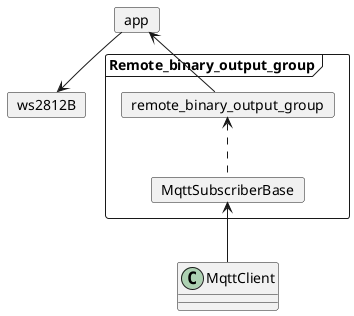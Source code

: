 @startuml
allowmixing

card app
frame Remote_binary_output_group{
    card remote_binary_output_group
    card MqttSubscriberBase
    remote_binary_output_group <-[dashed]- MqttSubscriberBase
}
card ws2812B


app <-- remote_binary_output_group


app --> ws2812B

MqttSubscriberBase <-- MqttClient


@enduml